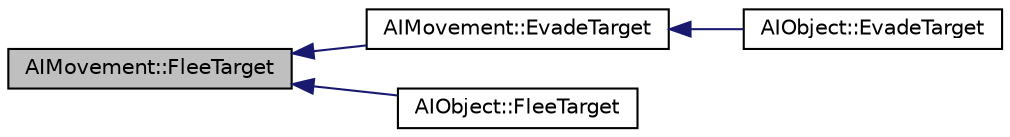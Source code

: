 digraph "AIMovement::FleeTarget"
{
  edge [fontname="Helvetica",fontsize="10",labelfontname="Helvetica",labelfontsize="10"];
  node [fontname="Helvetica",fontsize="10",shape=record];
  rankdir="LR";
  Node1 [label="AIMovement::FleeTarget",height=0.2,width=0.4,color="black", fillcolor="grey75", style="filled" fontcolor="black"];
  Node1 -> Node2 [dir="back",color="midnightblue",fontsize="10",style="solid",fontname="Helvetica"];
  Node2 [label="AIMovement::EvadeTarget",height=0.2,width=0.4,color="black", fillcolor="white", style="filled",URL="$class_a_i_movement.html#a697d2a74b401a76f6478660af0105d6a",tooltip="Evades the target. "];
  Node2 -> Node3 [dir="back",color="midnightblue",fontsize="10",style="solid",fontname="Helvetica"];
  Node3 [label="AIObject::EvadeTarget",height=0.2,width=0.4,color="black", fillcolor="white", style="filled",URL="$class_a_i_object.html#a207998dc0c9e2d559629383971c7896f",tooltip="Evades the target. "];
  Node1 -> Node4 [dir="back",color="midnightblue",fontsize="10",style="solid",fontname="Helvetica"];
  Node4 [label="AIObject::FleeTarget",height=0.2,width=0.4,color="black", fillcolor="white", style="filled",URL="$class_a_i_object.html#aaa042b2f5e4d25ee26610efcf891b147",tooltip="Flees the target. "];
}
